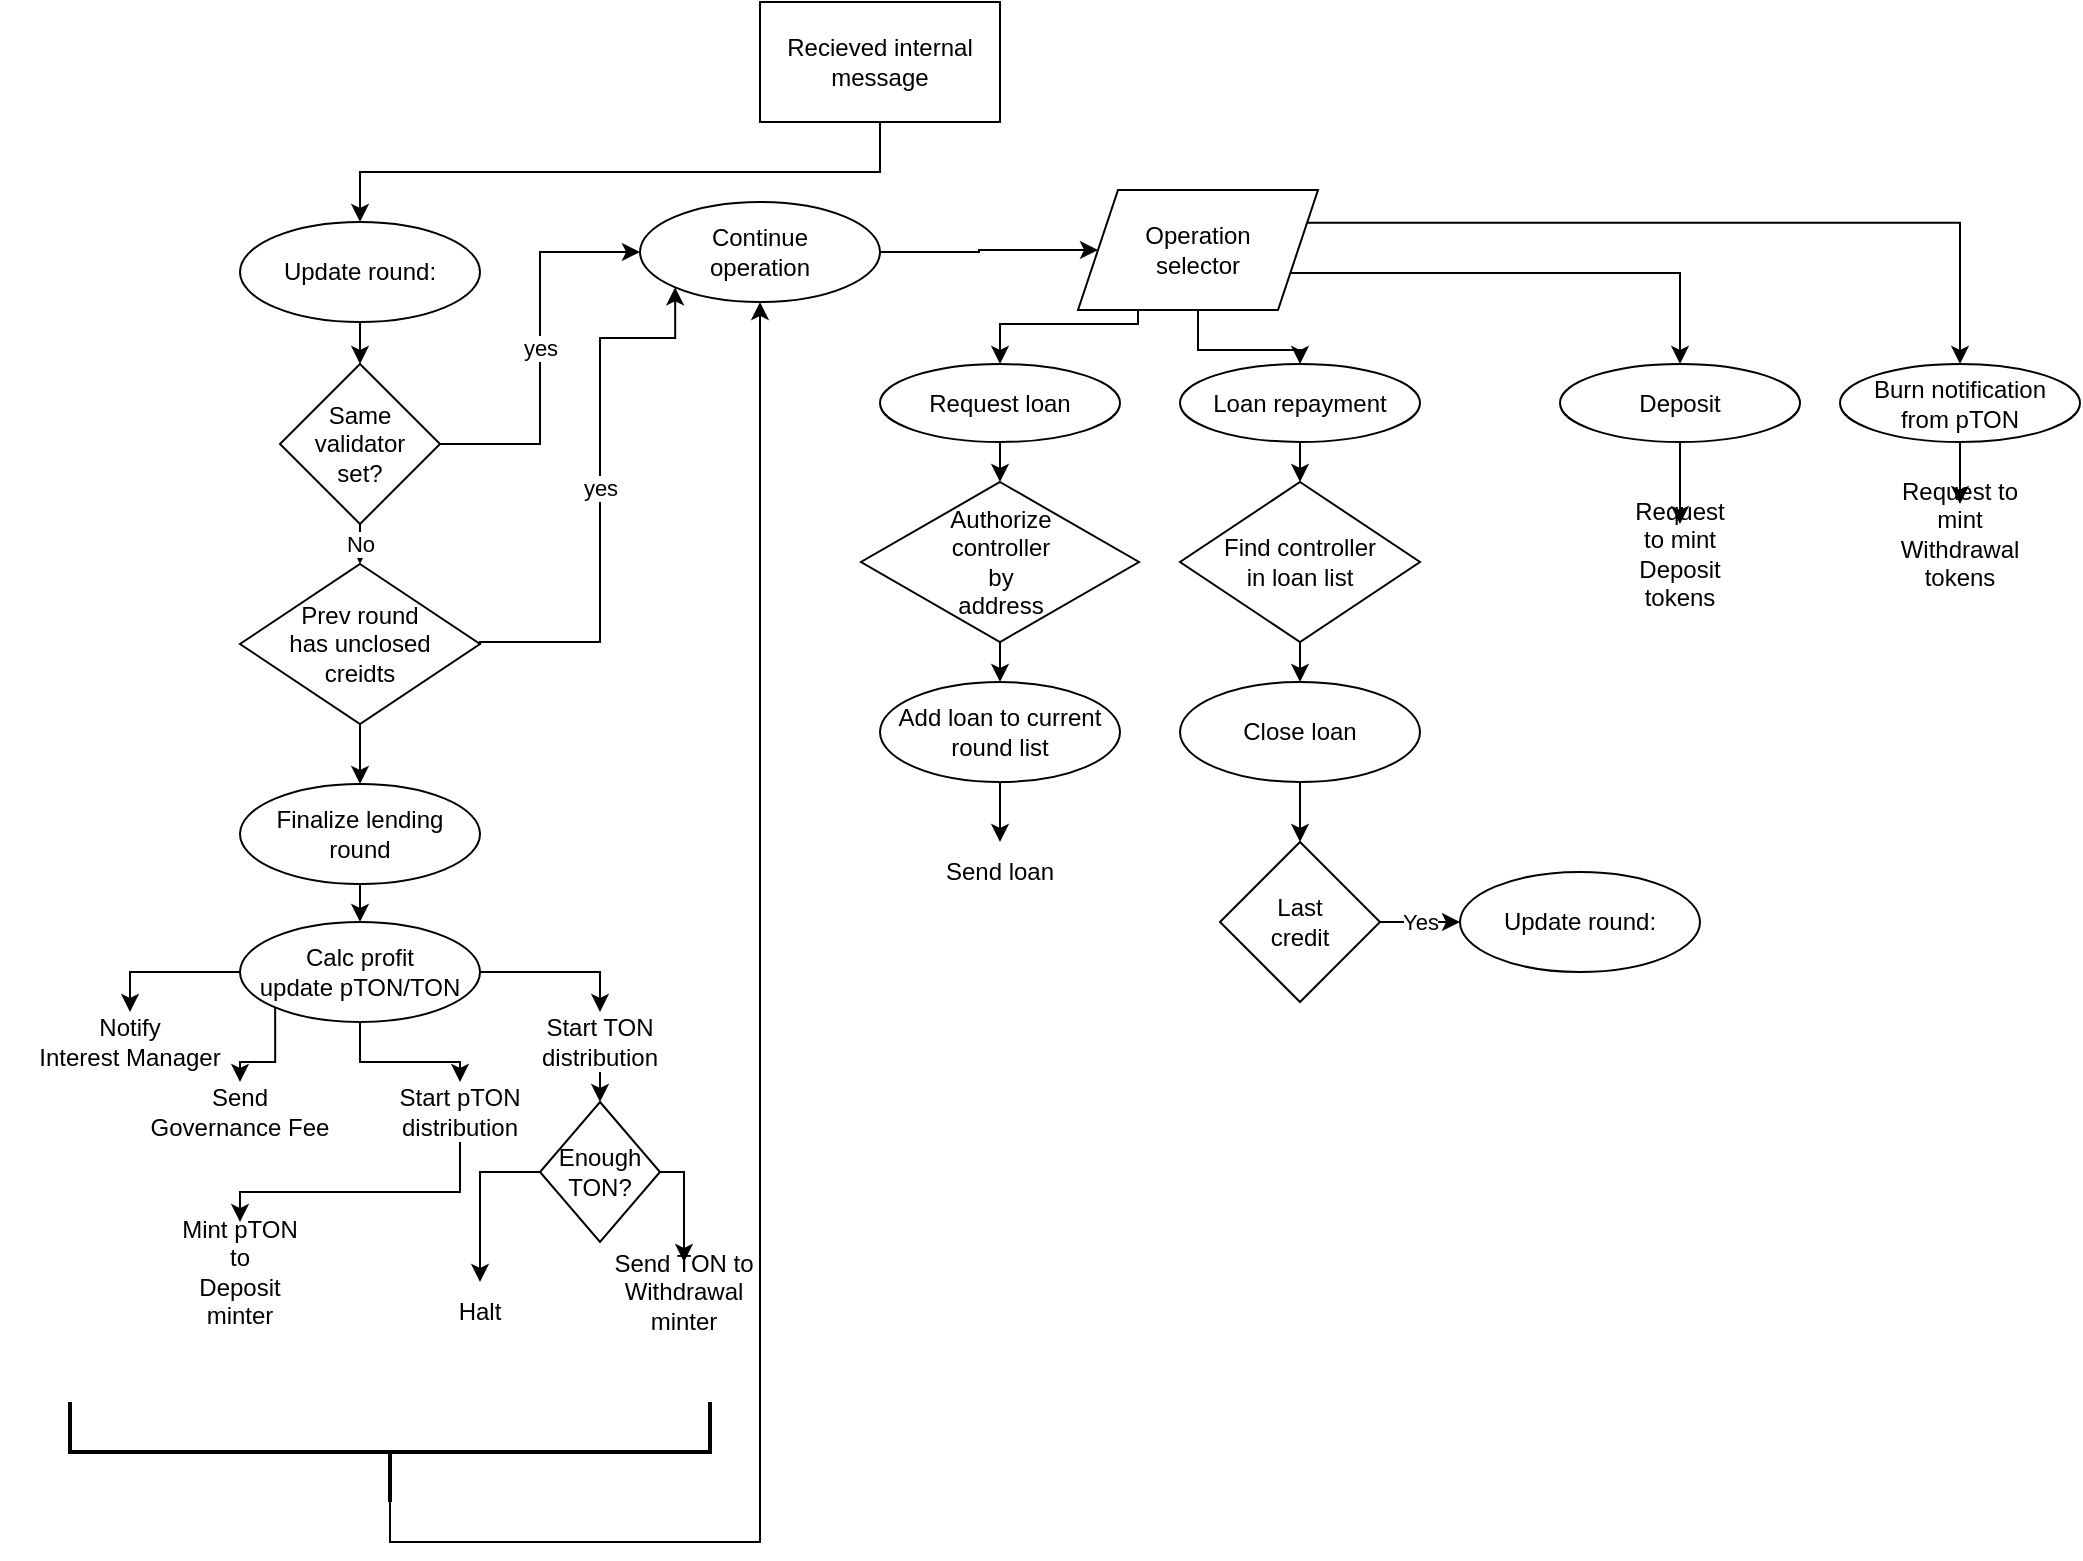<mxfile version="21.3.5" type="device">
  <diagram name="Page-1" id="CqIfeNI2Gpg7G-kYxQ7U">
    <mxGraphModel dx="2806" dy="1176" grid="1" gridSize="10" guides="1" tooltips="1" connect="1" arrows="1" fold="1" page="1" pageScale="1" pageWidth="850" pageHeight="1100" math="0" shadow="0">
      <root>
        <mxCell id="0" />
        <mxCell id="1" parent="0" />
        <mxCell id="QZ7Mk-t6btH13mGaOMAf-7" style="edgeStyle=orthogonalEdgeStyle;rounded=0;orthogonalLoop=1;jettySize=auto;html=1;exitX=0.5;exitY=1;exitDx=0;exitDy=0;entryX=0.5;entryY=0;entryDx=0;entryDy=0;" parent="1" source="QZ7Mk-t6btH13mGaOMAf-2" target="QZ7Mk-t6btH13mGaOMAf-5" edge="1">
          <mxGeometry relative="1" as="geometry" />
        </mxCell>
        <mxCell id="QZ7Mk-t6btH13mGaOMAf-2" value="Update round:" style="ellipse;whiteSpace=wrap;html=1;" parent="1" vertex="1">
          <mxGeometry x="80" y="140" width="120" height="50" as="geometry" />
        </mxCell>
        <mxCell id="QZ7Mk-t6btH13mGaOMAf-4" style="edgeStyle=orthogonalEdgeStyle;rounded=0;orthogonalLoop=1;jettySize=auto;html=1;exitX=0.5;exitY=1;exitDx=0;exitDy=0;entryX=0.5;entryY=0;entryDx=0;entryDy=0;" parent="1" source="QZ7Mk-t6btH13mGaOMAf-3" target="QZ7Mk-t6btH13mGaOMAf-2" edge="1">
          <mxGeometry relative="1" as="geometry" />
        </mxCell>
        <mxCell id="QZ7Mk-t6btH13mGaOMAf-3" value="Recieved internal&lt;br&gt;message" style="rounded=0;whiteSpace=wrap;html=1;" parent="1" vertex="1">
          <mxGeometry x="340" y="30" width="120" height="60" as="geometry" />
        </mxCell>
        <mxCell id="QZ7Mk-t6btH13mGaOMAf-8" value="yes" style="edgeStyle=orthogonalEdgeStyle;rounded=0;orthogonalLoop=1;jettySize=auto;html=1;exitX=1;exitY=0.5;exitDx=0;exitDy=0;entryX=0;entryY=0.5;entryDx=0;entryDy=0;" parent="1" source="QZ7Mk-t6btH13mGaOMAf-5" target="QZ7Mk-t6btH13mGaOMAf-6" edge="1">
          <mxGeometry relative="1" as="geometry" />
        </mxCell>
        <mxCell id="QZ7Mk-t6btH13mGaOMAf-10" value="No" style="edgeStyle=orthogonalEdgeStyle;rounded=0;orthogonalLoop=1;jettySize=auto;html=1;exitX=0.5;exitY=1;exitDx=0;exitDy=0;entryX=0.5;entryY=0;entryDx=0;entryDy=0;" parent="1" source="QZ7Mk-t6btH13mGaOMAf-5" target="QZ7Mk-t6btH13mGaOMAf-9" edge="1">
          <mxGeometry relative="1" as="geometry" />
        </mxCell>
        <mxCell id="QZ7Mk-t6btH13mGaOMAf-5" value="Same&lt;br&gt;validator&lt;br&gt;set?" style="rhombus;whiteSpace=wrap;html=1;" parent="1" vertex="1">
          <mxGeometry x="100" y="211" width="80" height="80" as="geometry" />
        </mxCell>
        <mxCell id="QZ7Mk-t6btH13mGaOMAf-53" style="edgeStyle=orthogonalEdgeStyle;rounded=0;orthogonalLoop=1;jettySize=auto;html=1;exitX=1;exitY=0.5;exitDx=0;exitDy=0;entryX=0;entryY=0.5;entryDx=0;entryDy=0;" parent="1" source="QZ7Mk-t6btH13mGaOMAf-6" target="QZ7Mk-t6btH13mGaOMAf-52" edge="1">
          <mxGeometry relative="1" as="geometry" />
        </mxCell>
        <mxCell id="QZ7Mk-t6btH13mGaOMAf-6" value="Continue&lt;br&gt;operation" style="ellipse;whiteSpace=wrap;html=1;" parent="1" vertex="1">
          <mxGeometry x="280" y="130" width="120" height="50" as="geometry" />
        </mxCell>
        <mxCell id="QZ7Mk-t6btH13mGaOMAf-13" value="yes" style="edgeStyle=orthogonalEdgeStyle;rounded=0;orthogonalLoop=1;jettySize=auto;html=1;exitX=1;exitY=0.5;exitDx=0;exitDy=0;entryX=0;entryY=1;entryDx=0;entryDy=0;" parent="1" source="QZ7Mk-t6btH13mGaOMAf-9" target="QZ7Mk-t6btH13mGaOMAf-6" edge="1">
          <mxGeometry relative="1" as="geometry">
            <Array as="points">
              <mxPoint x="200" y="350" />
              <mxPoint x="260" y="350" />
              <mxPoint x="260" y="198" />
              <mxPoint x="298" y="198" />
            </Array>
          </mxGeometry>
        </mxCell>
        <mxCell id="QZ7Mk-t6btH13mGaOMAf-15" style="edgeStyle=orthogonalEdgeStyle;rounded=0;orthogonalLoop=1;jettySize=auto;html=1;exitX=0.5;exitY=1;exitDx=0;exitDy=0;entryX=0.5;entryY=0;entryDx=0;entryDy=0;" parent="1" source="QZ7Mk-t6btH13mGaOMAf-9" target="QZ7Mk-t6btH13mGaOMAf-14" edge="1">
          <mxGeometry relative="1" as="geometry" />
        </mxCell>
        <mxCell id="QZ7Mk-t6btH13mGaOMAf-9" value="Prev round&lt;br&gt;has unclosed&lt;br&gt;creidts" style="rhombus;whiteSpace=wrap;html=1;" parent="1" vertex="1">
          <mxGeometry x="80" y="311" width="120" height="80" as="geometry" />
        </mxCell>
        <mxCell id="QZ7Mk-t6btH13mGaOMAf-18" style="edgeStyle=orthogonalEdgeStyle;rounded=0;orthogonalLoop=1;jettySize=auto;html=1;exitX=0.5;exitY=1;exitDx=0;exitDy=0;entryX=0.5;entryY=0;entryDx=0;entryDy=0;" parent="1" source="QZ7Mk-t6btH13mGaOMAf-14" target="QZ7Mk-t6btH13mGaOMAf-17" edge="1">
          <mxGeometry relative="1" as="geometry" />
        </mxCell>
        <mxCell id="QZ7Mk-t6btH13mGaOMAf-14" value="Finalize lending&lt;br&gt;round" style="ellipse;whiteSpace=wrap;html=1;" parent="1" vertex="1">
          <mxGeometry x="80" y="421" width="120" height="50" as="geometry" />
        </mxCell>
        <mxCell id="QZ7Mk-t6btH13mGaOMAf-16" style="edgeStyle=orthogonalEdgeStyle;rounded=0;orthogonalLoop=1;jettySize=auto;html=1;exitX=0.5;exitY=1;exitDx=0;exitDy=0;" parent="1" source="QZ7Mk-t6btH13mGaOMAf-14" target="QZ7Mk-t6btH13mGaOMAf-14" edge="1">
          <mxGeometry relative="1" as="geometry" />
        </mxCell>
        <mxCell id="QZ7Mk-t6btH13mGaOMAf-22" style="edgeStyle=orthogonalEdgeStyle;rounded=0;orthogonalLoop=1;jettySize=auto;html=1;exitX=0;exitY=0.5;exitDx=0;exitDy=0;entryX=0.5;entryY=0;entryDx=0;entryDy=0;" parent="1" source="QZ7Mk-t6btH13mGaOMAf-17" target="QZ7Mk-t6btH13mGaOMAf-21" edge="1">
          <mxGeometry relative="1" as="geometry" />
        </mxCell>
        <mxCell id="QZ7Mk-t6btH13mGaOMAf-26" style="edgeStyle=orthogonalEdgeStyle;rounded=0;orthogonalLoop=1;jettySize=auto;html=1;exitX=0;exitY=1;exitDx=0;exitDy=0;" parent="1" source="QZ7Mk-t6btH13mGaOMAf-17" target="QZ7Mk-t6btH13mGaOMAf-24" edge="1">
          <mxGeometry relative="1" as="geometry" />
        </mxCell>
        <mxCell id="QZ7Mk-t6btH13mGaOMAf-30" style="edgeStyle=orthogonalEdgeStyle;rounded=0;orthogonalLoop=1;jettySize=auto;html=1;exitX=0.5;exitY=1;exitDx=0;exitDy=0;entryX=0.5;entryY=0;entryDx=0;entryDy=0;" parent="1" source="QZ7Mk-t6btH13mGaOMAf-17" target="QZ7Mk-t6btH13mGaOMAf-28" edge="1">
          <mxGeometry relative="1" as="geometry" />
        </mxCell>
        <mxCell id="QZ7Mk-t6btH13mGaOMAf-37" style="edgeStyle=orthogonalEdgeStyle;rounded=0;orthogonalLoop=1;jettySize=auto;html=1;exitX=1;exitY=0.5;exitDx=0;exitDy=0;entryX=0.5;entryY=0;entryDx=0;entryDy=0;" parent="1" source="QZ7Mk-t6btH13mGaOMAf-17" target="QZ7Mk-t6btH13mGaOMAf-29" edge="1">
          <mxGeometry relative="1" as="geometry" />
        </mxCell>
        <mxCell id="QZ7Mk-t6btH13mGaOMAf-17" value="Calc profit&lt;br&gt;update pTON/TON" style="ellipse;whiteSpace=wrap;html=1;" parent="1" vertex="1">
          <mxGeometry x="80" y="490" width="120" height="50" as="geometry" />
        </mxCell>
        <mxCell id="QZ7Mk-t6btH13mGaOMAf-21" value="Notify&lt;br&gt;Interest Manager" style="text;html=1;strokeColor=none;fillColor=none;align=center;verticalAlign=middle;whiteSpace=wrap;rounded=0;" parent="1" vertex="1">
          <mxGeometry x="-40" y="535" width="130" height="30" as="geometry" />
        </mxCell>
        <mxCell id="QZ7Mk-t6btH13mGaOMAf-24" value="Send&lt;br&gt;Governance Fee" style="text;html=1;strokeColor=none;fillColor=none;align=center;verticalAlign=middle;whiteSpace=wrap;rounded=0;" parent="1" vertex="1">
          <mxGeometry x="20" y="570" width="120" height="30" as="geometry" />
        </mxCell>
        <mxCell id="QZ7Mk-t6btH13mGaOMAf-33" style="edgeStyle=orthogonalEdgeStyle;rounded=0;orthogonalLoop=1;jettySize=auto;html=1;exitX=0.5;exitY=1;exitDx=0;exitDy=0;entryX=0.5;entryY=-0.333;entryDx=0;entryDy=0;entryPerimeter=0;" parent="1" source="QZ7Mk-t6btH13mGaOMAf-28" target="QZ7Mk-t6btH13mGaOMAf-31" edge="1">
          <mxGeometry relative="1" as="geometry" />
        </mxCell>
        <mxCell id="QZ7Mk-t6btH13mGaOMAf-28" value="Start pTON distribution" style="text;html=1;strokeColor=none;fillColor=none;align=center;verticalAlign=middle;whiteSpace=wrap;rounded=0;" parent="1" vertex="1">
          <mxGeometry x="140" y="570" width="100" height="30" as="geometry" />
        </mxCell>
        <mxCell id="QZ7Mk-t6btH13mGaOMAf-44" style="edgeStyle=orthogonalEdgeStyle;rounded=0;orthogonalLoop=1;jettySize=auto;html=1;exitX=0.5;exitY=1;exitDx=0;exitDy=0;entryX=0.5;entryY=0;entryDx=0;entryDy=0;" parent="1" source="QZ7Mk-t6btH13mGaOMAf-29" target="QZ7Mk-t6btH13mGaOMAf-43" edge="1">
          <mxGeometry relative="1" as="geometry" />
        </mxCell>
        <mxCell id="QZ7Mk-t6btH13mGaOMAf-29" value="Start TON distribution" style="text;html=1;strokeColor=none;fillColor=none;align=center;verticalAlign=middle;whiteSpace=wrap;rounded=0;" parent="1" vertex="1">
          <mxGeometry x="210" y="535" width="100" height="30" as="geometry" />
        </mxCell>
        <mxCell id="QZ7Mk-t6btH13mGaOMAf-31" value="Mint pTON to&lt;br&gt;Deposit minter" style="text;html=1;strokeColor=none;fillColor=none;align=center;verticalAlign=middle;whiteSpace=wrap;rounded=0;" parent="1" vertex="1">
          <mxGeometry x="50" y="650" width="60" height="30" as="geometry" />
        </mxCell>
        <mxCell id="QZ7Mk-t6btH13mGaOMAf-34" value="Send TON to&lt;br&gt;Withdrawal minter" style="text;html=1;strokeColor=none;fillColor=none;align=center;verticalAlign=middle;whiteSpace=wrap;rounded=0;" parent="1" vertex="1">
          <mxGeometry x="257" y="660" width="90" height="30" as="geometry" />
        </mxCell>
        <mxCell id="QZ7Mk-t6btH13mGaOMAf-40" style="edgeStyle=orthogonalEdgeStyle;rounded=0;orthogonalLoop=1;jettySize=auto;html=1;exitX=0;exitY=0.5;exitDx=0;exitDy=0;exitPerimeter=0;entryX=0.5;entryY=1;entryDx=0;entryDy=0;" parent="1" source="QZ7Mk-t6btH13mGaOMAf-39" target="QZ7Mk-t6btH13mGaOMAf-6" edge="1">
          <mxGeometry relative="1" as="geometry" />
        </mxCell>
        <mxCell id="QZ7Mk-t6btH13mGaOMAf-39" value="" style="strokeWidth=2;html=1;shape=mxgraph.flowchart.annotation_2;align=left;labelPosition=right;pointerEvents=1;rotation=-90;" parent="1" vertex="1">
          <mxGeometry x="130" y="595" width="50" height="320" as="geometry" />
        </mxCell>
        <mxCell id="QZ7Mk-t6btH13mGaOMAf-47" style="edgeStyle=orthogonalEdgeStyle;rounded=0;orthogonalLoop=1;jettySize=auto;html=1;exitX=1;exitY=0.5;exitDx=0;exitDy=0;entryX=0.5;entryY=0;entryDx=0;entryDy=0;" parent="1" source="QZ7Mk-t6btH13mGaOMAf-43" target="QZ7Mk-t6btH13mGaOMAf-34" edge="1">
          <mxGeometry relative="1" as="geometry">
            <Array as="points">
              <mxPoint x="302" y="615" />
            </Array>
          </mxGeometry>
        </mxCell>
        <mxCell id="QZ7Mk-t6btH13mGaOMAf-50" style="edgeStyle=orthogonalEdgeStyle;rounded=0;orthogonalLoop=1;jettySize=auto;html=1;exitX=0;exitY=0.5;exitDx=0;exitDy=0;" parent="1" source="QZ7Mk-t6btH13mGaOMAf-43" target="QZ7Mk-t6btH13mGaOMAf-49" edge="1">
          <mxGeometry relative="1" as="geometry" />
        </mxCell>
        <mxCell id="QZ7Mk-t6btH13mGaOMAf-43" value="Enough TON?" style="rhombus;whiteSpace=wrap;html=1;" parent="1" vertex="1">
          <mxGeometry x="230" y="580" width="60" height="70" as="geometry" />
        </mxCell>
        <mxCell id="QZ7Mk-t6btH13mGaOMAf-49" value="Halt" style="text;html=1;strokeColor=none;fillColor=none;align=center;verticalAlign=middle;whiteSpace=wrap;rounded=0;" parent="1" vertex="1">
          <mxGeometry x="170" y="670" width="60" height="30" as="geometry" />
        </mxCell>
        <mxCell id="QZ7Mk-t6btH13mGaOMAf-60" style="edgeStyle=orthogonalEdgeStyle;rounded=0;orthogonalLoop=1;jettySize=auto;html=1;exitX=0.25;exitY=1;exitDx=0;exitDy=0;entryX=0.5;entryY=0;entryDx=0;entryDy=0;" parent="1" source="QZ7Mk-t6btH13mGaOMAf-52" target="QZ7Mk-t6btH13mGaOMAf-56" edge="1">
          <mxGeometry relative="1" as="geometry">
            <Array as="points">
              <mxPoint x="529" y="191" />
              <mxPoint x="460" y="191" />
            </Array>
          </mxGeometry>
        </mxCell>
        <mxCell id="QZ7Mk-t6btH13mGaOMAf-73" style="edgeStyle=orthogonalEdgeStyle;rounded=0;orthogonalLoop=1;jettySize=auto;html=1;exitX=0.5;exitY=1;exitDx=0;exitDy=0;entryX=0.5;entryY=0;entryDx=0;entryDy=0;" parent="1" source="QZ7Mk-t6btH13mGaOMAf-52" target="QZ7Mk-t6btH13mGaOMAf-57" edge="1">
          <mxGeometry relative="1" as="geometry" />
        </mxCell>
        <mxCell id="QZ7Mk-t6btH13mGaOMAf-79" style="edgeStyle=orthogonalEdgeStyle;rounded=0;orthogonalLoop=1;jettySize=auto;html=1;exitX=1;exitY=0.75;exitDx=0;exitDy=0;" parent="1" source="QZ7Mk-t6btH13mGaOMAf-52" target="QZ7Mk-t6btH13mGaOMAf-58" edge="1">
          <mxGeometry relative="1" as="geometry" />
        </mxCell>
        <mxCell id="QZ7Mk-t6btH13mGaOMAf-85" style="edgeStyle=orthogonalEdgeStyle;rounded=0;orthogonalLoop=1;jettySize=auto;html=1;exitX=1;exitY=0.25;exitDx=0;exitDy=0;entryX=0.5;entryY=0;entryDx=0;entryDy=0;" parent="1" source="QZ7Mk-t6btH13mGaOMAf-52" target="QZ7Mk-t6btH13mGaOMAf-59" edge="1">
          <mxGeometry relative="1" as="geometry" />
        </mxCell>
        <mxCell id="QZ7Mk-t6btH13mGaOMAf-52" value="Operation&lt;br&gt;selector" style="shape=parallelogram;perimeter=parallelogramPerimeter;whiteSpace=wrap;html=1;fixedSize=1;" parent="1" vertex="1">
          <mxGeometry x="499" y="124" width="120" height="60" as="geometry" />
        </mxCell>
        <mxCell id="QZ7Mk-t6btH13mGaOMAf-63" style="edgeStyle=orthogonalEdgeStyle;rounded=0;orthogonalLoop=1;jettySize=auto;html=1;exitX=0.5;exitY=1;exitDx=0;exitDy=0;entryX=0.5;entryY=0;entryDx=0;entryDy=0;" parent="1" source="QZ7Mk-t6btH13mGaOMAf-56" target="QZ7Mk-t6btH13mGaOMAf-62" edge="1">
          <mxGeometry relative="1" as="geometry" />
        </mxCell>
        <mxCell id="QZ7Mk-t6btH13mGaOMAf-56" value="Request loan" style="ellipse;whiteSpace=wrap;html=1;" parent="1" vertex="1">
          <mxGeometry x="400" y="211" width="120" height="39" as="geometry" />
        </mxCell>
        <mxCell id="QZ7Mk-t6btH13mGaOMAf-75" style="edgeStyle=orthogonalEdgeStyle;rounded=0;orthogonalLoop=1;jettySize=auto;html=1;exitX=0.5;exitY=1;exitDx=0;exitDy=0;entryX=0.5;entryY=0;entryDx=0;entryDy=0;" parent="1" source="QZ7Mk-t6btH13mGaOMAf-57" target="QZ7Mk-t6btH13mGaOMAf-74" edge="1">
          <mxGeometry relative="1" as="geometry" />
        </mxCell>
        <mxCell id="QZ7Mk-t6btH13mGaOMAf-57" value="Loan repayment" style="ellipse;whiteSpace=wrap;html=1;" parent="1" vertex="1">
          <mxGeometry x="550" y="211" width="120" height="39" as="geometry" />
        </mxCell>
        <mxCell id="QZ7Mk-t6btH13mGaOMAf-83" style="edgeStyle=orthogonalEdgeStyle;rounded=0;orthogonalLoop=1;jettySize=auto;html=1;exitX=0.5;exitY=1;exitDx=0;exitDy=0;entryX=0.5;entryY=0;entryDx=0;entryDy=0;" parent="1" source="QZ7Mk-t6btH13mGaOMAf-58" target="QZ7Mk-t6btH13mGaOMAf-82" edge="1">
          <mxGeometry relative="1" as="geometry" />
        </mxCell>
        <mxCell id="QZ7Mk-t6btH13mGaOMAf-58" value="Deposit" style="ellipse;whiteSpace=wrap;html=1;" parent="1" vertex="1">
          <mxGeometry x="740" y="211" width="120" height="39" as="geometry" />
        </mxCell>
        <mxCell id="QZ7Mk-t6btH13mGaOMAf-86" style="edgeStyle=orthogonalEdgeStyle;rounded=0;orthogonalLoop=1;jettySize=auto;html=1;exitX=0.5;exitY=1;exitDx=0;exitDy=0;entryX=0.5;entryY=0;entryDx=0;entryDy=0;" parent="1" source="QZ7Mk-t6btH13mGaOMAf-59" target="QZ7Mk-t6btH13mGaOMAf-84" edge="1">
          <mxGeometry relative="1" as="geometry" />
        </mxCell>
        <mxCell id="QZ7Mk-t6btH13mGaOMAf-59" value="Burn notification&lt;br&gt;from pTON" style="ellipse;whiteSpace=wrap;html=1;" parent="1" vertex="1">
          <mxGeometry x="880" y="211" width="120" height="39" as="geometry" />
        </mxCell>
        <mxCell id="QZ7Mk-t6btH13mGaOMAf-66" style="edgeStyle=orthogonalEdgeStyle;rounded=0;orthogonalLoop=1;jettySize=auto;html=1;exitX=0.5;exitY=1;exitDx=0;exitDy=0;entryX=0.5;entryY=0;entryDx=0;entryDy=0;" parent="1" source="QZ7Mk-t6btH13mGaOMAf-62" target="QZ7Mk-t6btH13mGaOMAf-65" edge="1">
          <mxGeometry relative="1" as="geometry" />
        </mxCell>
        <mxCell id="QZ7Mk-t6btH13mGaOMAf-62" value="Authorize&lt;br&gt;controller&lt;br&gt;by&lt;br&gt;address" style="rhombus;whiteSpace=wrap;html=1;" parent="1" vertex="1">
          <mxGeometry x="390.5" y="270" width="139" height="80" as="geometry" />
        </mxCell>
        <mxCell id="QZ7Mk-t6btH13mGaOMAf-72" style="edgeStyle=orthogonalEdgeStyle;rounded=0;orthogonalLoop=1;jettySize=auto;html=1;exitX=0.5;exitY=1;exitDx=0;exitDy=0;entryX=0.5;entryY=0;entryDx=0;entryDy=0;" parent="1" source="QZ7Mk-t6btH13mGaOMAf-65" target="QZ7Mk-t6btH13mGaOMAf-71" edge="1">
          <mxGeometry relative="1" as="geometry" />
        </mxCell>
        <mxCell id="QZ7Mk-t6btH13mGaOMAf-65" value="Add loan to current&lt;br&gt;round list" style="ellipse;whiteSpace=wrap;html=1;" parent="1" vertex="1">
          <mxGeometry x="400" y="370" width="120" height="50" as="geometry" />
        </mxCell>
        <mxCell id="QZ7Mk-t6btH13mGaOMAf-71" value="Send loan" style="text;html=1;strokeColor=none;fillColor=none;align=center;verticalAlign=middle;whiteSpace=wrap;rounded=0;" parent="1" vertex="1">
          <mxGeometry x="430" y="450" width="60" height="30" as="geometry" />
        </mxCell>
        <mxCell id="QZ7Mk-t6btH13mGaOMAf-78" style="edgeStyle=orthogonalEdgeStyle;rounded=0;orthogonalLoop=1;jettySize=auto;html=1;exitX=0.5;exitY=1;exitDx=0;exitDy=0;entryX=0.5;entryY=0;entryDx=0;entryDy=0;" parent="1" source="QZ7Mk-t6btH13mGaOMAf-74" target="QZ7Mk-t6btH13mGaOMAf-77" edge="1">
          <mxGeometry relative="1" as="geometry" />
        </mxCell>
        <mxCell id="QZ7Mk-t6btH13mGaOMAf-74" value="Find controller&lt;br&gt;in loan list" style="rhombus;whiteSpace=wrap;html=1;" parent="1" vertex="1">
          <mxGeometry x="550" y="270" width="120" height="80" as="geometry" />
        </mxCell>
        <mxCell id="2O7TZBpec7Uo9Qp-fOB5-2" style="edgeStyle=orthogonalEdgeStyle;rounded=0;orthogonalLoop=1;jettySize=auto;html=1;exitX=0.5;exitY=1;exitDx=0;exitDy=0;entryX=0.5;entryY=0;entryDx=0;entryDy=0;" edge="1" parent="1" source="QZ7Mk-t6btH13mGaOMAf-77" target="2O7TZBpec7Uo9Qp-fOB5-1">
          <mxGeometry relative="1" as="geometry" />
        </mxCell>
        <mxCell id="QZ7Mk-t6btH13mGaOMAf-77" value="Close loan" style="ellipse;whiteSpace=wrap;html=1;" parent="1" vertex="1">
          <mxGeometry x="550" y="370" width="120" height="50" as="geometry" />
        </mxCell>
        <mxCell id="QZ7Mk-t6btH13mGaOMAf-82" value="Request to mint&lt;br&gt;Deposit tokens" style="text;html=1;strokeColor=none;fillColor=none;align=center;verticalAlign=middle;whiteSpace=wrap;rounded=0;" parent="1" vertex="1">
          <mxGeometry x="770" y="291" width="60" height="30" as="geometry" />
        </mxCell>
        <mxCell id="QZ7Mk-t6btH13mGaOMAf-84" value="Request to mint&lt;br&gt;Withdrawal tokens" style="text;html=1;strokeColor=none;fillColor=none;align=center;verticalAlign=middle;whiteSpace=wrap;rounded=0;" parent="1" vertex="1">
          <mxGeometry x="910" y="281" width="60" height="29" as="geometry" />
        </mxCell>
        <mxCell id="2O7TZBpec7Uo9Qp-fOB5-4" value="Yes" style="edgeStyle=orthogonalEdgeStyle;rounded=0;orthogonalLoop=1;jettySize=auto;html=1;exitX=1;exitY=0.5;exitDx=0;exitDy=0;entryX=0;entryY=0.5;entryDx=0;entryDy=0;" edge="1" parent="1" source="2O7TZBpec7Uo9Qp-fOB5-1" target="2O7TZBpec7Uo9Qp-fOB5-3">
          <mxGeometry relative="1" as="geometry" />
        </mxCell>
        <mxCell id="2O7TZBpec7Uo9Qp-fOB5-1" value="Last&lt;br&gt;credit" style="rhombus;whiteSpace=wrap;html=1;" vertex="1" parent="1">
          <mxGeometry x="570" y="450" width="80" height="80" as="geometry" />
        </mxCell>
        <mxCell id="2O7TZBpec7Uo9Qp-fOB5-3" value="Update round:" style="ellipse;whiteSpace=wrap;html=1;" vertex="1" parent="1">
          <mxGeometry x="690" y="465" width="120" height="50" as="geometry" />
        </mxCell>
      </root>
    </mxGraphModel>
  </diagram>
</mxfile>
